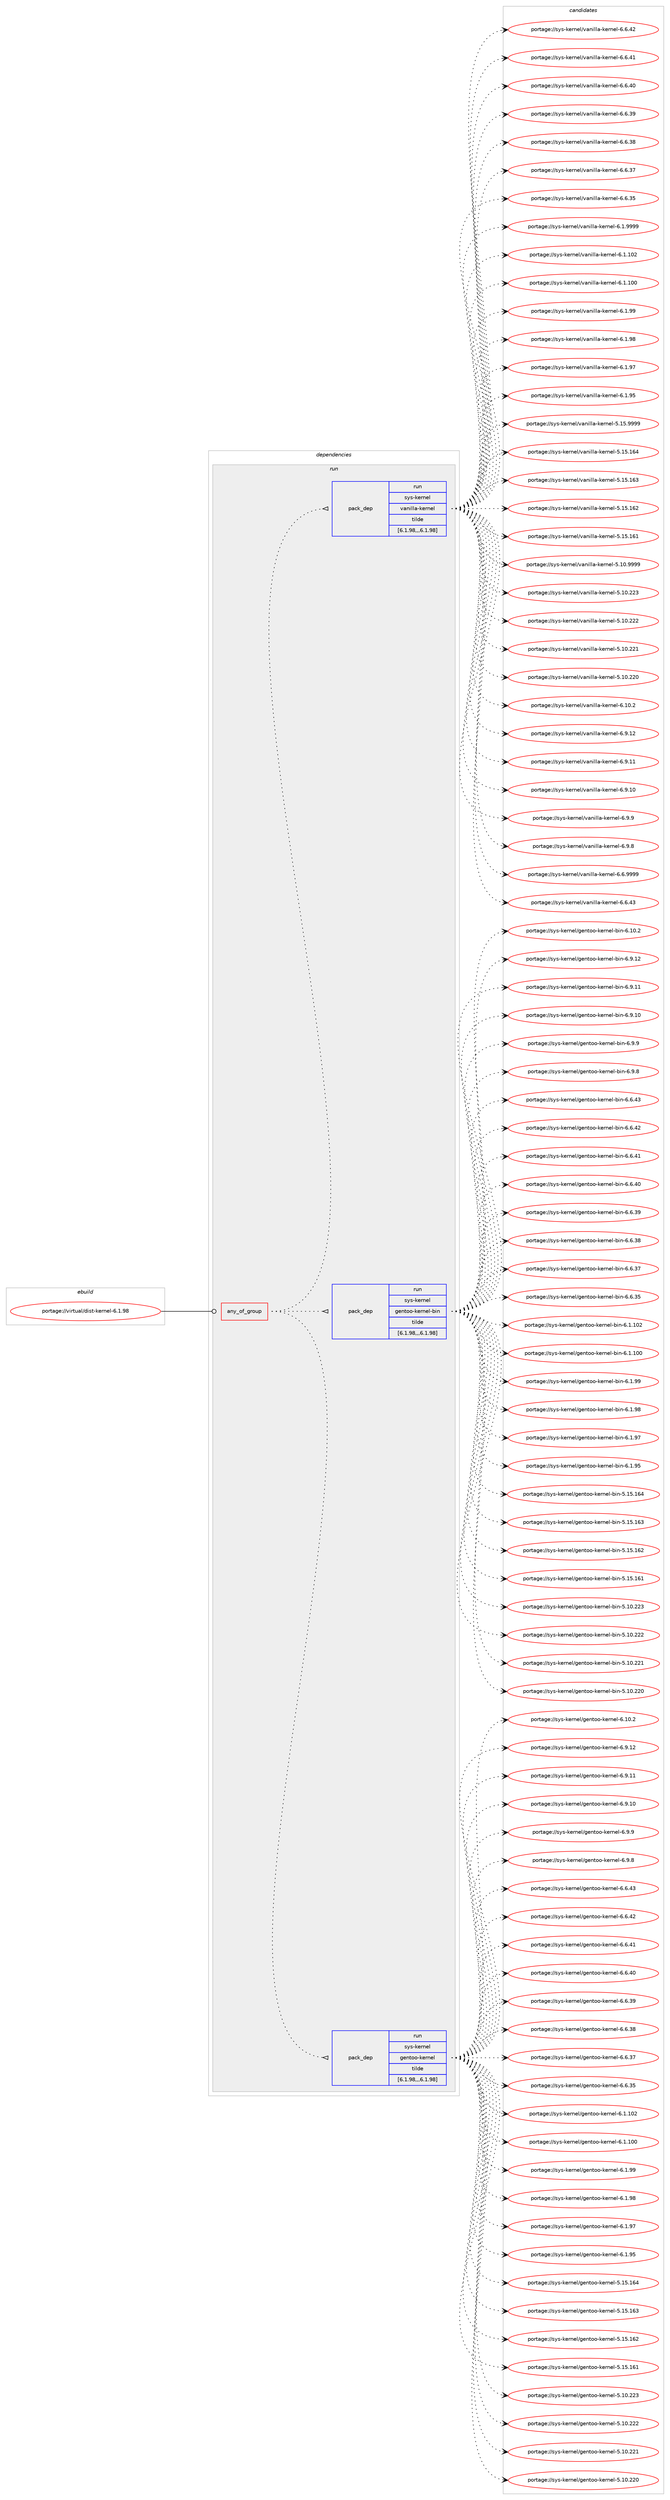 digraph prolog {

# *************
# Graph options
# *************

newrank=true;
concentrate=true;
compound=true;
graph [rankdir=LR,fontname=Helvetica,fontsize=10,ranksep=1.5];#, ranksep=2.5, nodesep=0.2];
edge  [arrowhead=vee];
node  [fontname=Helvetica,fontsize=10];

# **********
# The ebuild
# **********

subgraph cluster_leftcol {
color=gray;
label=<<i>ebuild</i>>;
id [label="portage://virtual/dist-kernel-6.1.98", color=red, width=4, href="../virtual/dist-kernel-6.1.98.svg"];
}

# ****************
# The dependencies
# ****************

subgraph cluster_midcol {
color=gray;
label=<<i>dependencies</i>>;
subgraph cluster_compile {
fillcolor="#eeeeee";
style=filled;
label=<<i>compile</i>>;
}
subgraph cluster_compileandrun {
fillcolor="#eeeeee";
style=filled;
label=<<i>compile and run</i>>;
}
subgraph cluster_run {
fillcolor="#eeeeee";
style=filled;
label=<<i>run</i>>;
subgraph any2807 {
dependency444093 [label=<<TABLE BORDER="0" CELLBORDER="1" CELLSPACING="0" CELLPADDING="4"><TR><TD CELLPADDING="10">any_of_group</TD></TR></TABLE>>, shape=none, color=red];subgraph pack322426 {
dependency444094 [label=<<TABLE BORDER="0" CELLBORDER="1" CELLSPACING="0" CELLPADDING="4" WIDTH="220"><TR><TD ROWSPAN="6" CELLPADDING="30">pack_dep</TD></TR><TR><TD WIDTH="110">run</TD></TR><TR><TD>sys-kernel</TD></TR><TR><TD>gentoo-kernel</TD></TR><TR><TD>tilde</TD></TR><TR><TD>[6.1.98,,,6.1.98]</TD></TR></TABLE>>, shape=none, color=blue];
}
dependency444093:e -> dependency444094:w [weight=20,style="dotted",arrowhead="oinv"];
subgraph pack322427 {
dependency444095 [label=<<TABLE BORDER="0" CELLBORDER="1" CELLSPACING="0" CELLPADDING="4" WIDTH="220"><TR><TD ROWSPAN="6" CELLPADDING="30">pack_dep</TD></TR><TR><TD WIDTH="110">run</TD></TR><TR><TD>sys-kernel</TD></TR><TR><TD>gentoo-kernel-bin</TD></TR><TR><TD>tilde</TD></TR><TR><TD>[6.1.98,,,6.1.98]</TD></TR></TABLE>>, shape=none, color=blue];
}
dependency444093:e -> dependency444095:w [weight=20,style="dotted",arrowhead="oinv"];
subgraph pack322428 {
dependency444096 [label=<<TABLE BORDER="0" CELLBORDER="1" CELLSPACING="0" CELLPADDING="4" WIDTH="220"><TR><TD ROWSPAN="6" CELLPADDING="30">pack_dep</TD></TR><TR><TD WIDTH="110">run</TD></TR><TR><TD>sys-kernel</TD></TR><TR><TD>vanilla-kernel</TD></TR><TR><TD>tilde</TD></TR><TR><TD>[6.1.98,,,6.1.98]</TD></TR></TABLE>>, shape=none, color=blue];
}
dependency444093:e -> dependency444096:w [weight=20,style="dotted",arrowhead="oinv"];
}
id:e -> dependency444093:w [weight=20,style="solid",arrowhead="odot"];
}
}

# **************
# The candidates
# **************

subgraph cluster_choices {
rank=same;
color=gray;
label=<<i>candidates</i>>;

subgraph choice322426 {
color=black;
nodesep=1;
choice11512111545107101114110101108471031011101161111114510710111411010110845544649484650 [label="portage://sys-kernel/gentoo-kernel-6.10.2", color=red, width=4,href="../sys-kernel/gentoo-kernel-6.10.2.svg"];
choice11512111545107101114110101108471031011101161111114510710111411010110845544657464950 [label="portage://sys-kernel/gentoo-kernel-6.9.12", color=red, width=4,href="../sys-kernel/gentoo-kernel-6.9.12.svg"];
choice11512111545107101114110101108471031011101161111114510710111411010110845544657464949 [label="portage://sys-kernel/gentoo-kernel-6.9.11", color=red, width=4,href="../sys-kernel/gentoo-kernel-6.9.11.svg"];
choice11512111545107101114110101108471031011101161111114510710111411010110845544657464948 [label="portage://sys-kernel/gentoo-kernel-6.9.10", color=red, width=4,href="../sys-kernel/gentoo-kernel-6.9.10.svg"];
choice115121115451071011141101011084710310111011611111145107101114110101108455446574657 [label="portage://sys-kernel/gentoo-kernel-6.9.9", color=red, width=4,href="../sys-kernel/gentoo-kernel-6.9.9.svg"];
choice115121115451071011141101011084710310111011611111145107101114110101108455446574656 [label="portage://sys-kernel/gentoo-kernel-6.9.8", color=red, width=4,href="../sys-kernel/gentoo-kernel-6.9.8.svg"];
choice11512111545107101114110101108471031011101161111114510710111411010110845544654465251 [label="portage://sys-kernel/gentoo-kernel-6.6.43", color=red, width=4,href="../sys-kernel/gentoo-kernel-6.6.43.svg"];
choice11512111545107101114110101108471031011101161111114510710111411010110845544654465250 [label="portage://sys-kernel/gentoo-kernel-6.6.42", color=red, width=4,href="../sys-kernel/gentoo-kernel-6.6.42.svg"];
choice11512111545107101114110101108471031011101161111114510710111411010110845544654465249 [label="portage://sys-kernel/gentoo-kernel-6.6.41", color=red, width=4,href="../sys-kernel/gentoo-kernel-6.6.41.svg"];
choice11512111545107101114110101108471031011101161111114510710111411010110845544654465248 [label="portage://sys-kernel/gentoo-kernel-6.6.40", color=red, width=4,href="../sys-kernel/gentoo-kernel-6.6.40.svg"];
choice11512111545107101114110101108471031011101161111114510710111411010110845544654465157 [label="portage://sys-kernel/gentoo-kernel-6.6.39", color=red, width=4,href="../sys-kernel/gentoo-kernel-6.6.39.svg"];
choice11512111545107101114110101108471031011101161111114510710111411010110845544654465156 [label="portage://sys-kernel/gentoo-kernel-6.6.38", color=red, width=4,href="../sys-kernel/gentoo-kernel-6.6.38.svg"];
choice11512111545107101114110101108471031011101161111114510710111411010110845544654465155 [label="portage://sys-kernel/gentoo-kernel-6.6.37", color=red, width=4,href="../sys-kernel/gentoo-kernel-6.6.37.svg"];
choice11512111545107101114110101108471031011101161111114510710111411010110845544654465153 [label="portage://sys-kernel/gentoo-kernel-6.6.35", color=red, width=4,href="../sys-kernel/gentoo-kernel-6.6.35.svg"];
choice1151211154510710111411010110847103101110116111111451071011141101011084554464946494850 [label="portage://sys-kernel/gentoo-kernel-6.1.102", color=red, width=4,href="../sys-kernel/gentoo-kernel-6.1.102.svg"];
choice1151211154510710111411010110847103101110116111111451071011141101011084554464946494848 [label="portage://sys-kernel/gentoo-kernel-6.1.100", color=red, width=4,href="../sys-kernel/gentoo-kernel-6.1.100.svg"];
choice11512111545107101114110101108471031011101161111114510710111411010110845544649465757 [label="portage://sys-kernel/gentoo-kernel-6.1.99", color=red, width=4,href="../sys-kernel/gentoo-kernel-6.1.99.svg"];
choice11512111545107101114110101108471031011101161111114510710111411010110845544649465756 [label="portage://sys-kernel/gentoo-kernel-6.1.98", color=red, width=4,href="../sys-kernel/gentoo-kernel-6.1.98.svg"];
choice11512111545107101114110101108471031011101161111114510710111411010110845544649465755 [label="portage://sys-kernel/gentoo-kernel-6.1.97", color=red, width=4,href="../sys-kernel/gentoo-kernel-6.1.97.svg"];
choice11512111545107101114110101108471031011101161111114510710111411010110845544649465753 [label="portage://sys-kernel/gentoo-kernel-6.1.95", color=red, width=4,href="../sys-kernel/gentoo-kernel-6.1.95.svg"];
choice115121115451071011141101011084710310111011611111145107101114110101108455346495346495452 [label="portage://sys-kernel/gentoo-kernel-5.15.164", color=red, width=4,href="../sys-kernel/gentoo-kernel-5.15.164.svg"];
choice115121115451071011141101011084710310111011611111145107101114110101108455346495346495451 [label="portage://sys-kernel/gentoo-kernel-5.15.163", color=red, width=4,href="../sys-kernel/gentoo-kernel-5.15.163.svg"];
choice115121115451071011141101011084710310111011611111145107101114110101108455346495346495450 [label="portage://sys-kernel/gentoo-kernel-5.15.162", color=red, width=4,href="../sys-kernel/gentoo-kernel-5.15.162.svg"];
choice115121115451071011141101011084710310111011611111145107101114110101108455346495346495449 [label="portage://sys-kernel/gentoo-kernel-5.15.161", color=red, width=4,href="../sys-kernel/gentoo-kernel-5.15.161.svg"];
choice115121115451071011141101011084710310111011611111145107101114110101108455346494846505051 [label="portage://sys-kernel/gentoo-kernel-5.10.223", color=red, width=4,href="../sys-kernel/gentoo-kernel-5.10.223.svg"];
choice115121115451071011141101011084710310111011611111145107101114110101108455346494846505050 [label="portage://sys-kernel/gentoo-kernel-5.10.222", color=red, width=4,href="../sys-kernel/gentoo-kernel-5.10.222.svg"];
choice115121115451071011141101011084710310111011611111145107101114110101108455346494846505049 [label="portage://sys-kernel/gentoo-kernel-5.10.221", color=red, width=4,href="../sys-kernel/gentoo-kernel-5.10.221.svg"];
choice115121115451071011141101011084710310111011611111145107101114110101108455346494846505048 [label="portage://sys-kernel/gentoo-kernel-5.10.220", color=red, width=4,href="../sys-kernel/gentoo-kernel-5.10.220.svg"];
dependency444094:e -> choice11512111545107101114110101108471031011101161111114510710111411010110845544649484650:w [style=dotted,weight="100"];
dependency444094:e -> choice11512111545107101114110101108471031011101161111114510710111411010110845544657464950:w [style=dotted,weight="100"];
dependency444094:e -> choice11512111545107101114110101108471031011101161111114510710111411010110845544657464949:w [style=dotted,weight="100"];
dependency444094:e -> choice11512111545107101114110101108471031011101161111114510710111411010110845544657464948:w [style=dotted,weight="100"];
dependency444094:e -> choice115121115451071011141101011084710310111011611111145107101114110101108455446574657:w [style=dotted,weight="100"];
dependency444094:e -> choice115121115451071011141101011084710310111011611111145107101114110101108455446574656:w [style=dotted,weight="100"];
dependency444094:e -> choice11512111545107101114110101108471031011101161111114510710111411010110845544654465251:w [style=dotted,weight="100"];
dependency444094:e -> choice11512111545107101114110101108471031011101161111114510710111411010110845544654465250:w [style=dotted,weight="100"];
dependency444094:e -> choice11512111545107101114110101108471031011101161111114510710111411010110845544654465249:w [style=dotted,weight="100"];
dependency444094:e -> choice11512111545107101114110101108471031011101161111114510710111411010110845544654465248:w [style=dotted,weight="100"];
dependency444094:e -> choice11512111545107101114110101108471031011101161111114510710111411010110845544654465157:w [style=dotted,weight="100"];
dependency444094:e -> choice11512111545107101114110101108471031011101161111114510710111411010110845544654465156:w [style=dotted,weight="100"];
dependency444094:e -> choice11512111545107101114110101108471031011101161111114510710111411010110845544654465155:w [style=dotted,weight="100"];
dependency444094:e -> choice11512111545107101114110101108471031011101161111114510710111411010110845544654465153:w [style=dotted,weight="100"];
dependency444094:e -> choice1151211154510710111411010110847103101110116111111451071011141101011084554464946494850:w [style=dotted,weight="100"];
dependency444094:e -> choice1151211154510710111411010110847103101110116111111451071011141101011084554464946494848:w [style=dotted,weight="100"];
dependency444094:e -> choice11512111545107101114110101108471031011101161111114510710111411010110845544649465757:w [style=dotted,weight="100"];
dependency444094:e -> choice11512111545107101114110101108471031011101161111114510710111411010110845544649465756:w [style=dotted,weight="100"];
dependency444094:e -> choice11512111545107101114110101108471031011101161111114510710111411010110845544649465755:w [style=dotted,weight="100"];
dependency444094:e -> choice11512111545107101114110101108471031011101161111114510710111411010110845544649465753:w [style=dotted,weight="100"];
dependency444094:e -> choice115121115451071011141101011084710310111011611111145107101114110101108455346495346495452:w [style=dotted,weight="100"];
dependency444094:e -> choice115121115451071011141101011084710310111011611111145107101114110101108455346495346495451:w [style=dotted,weight="100"];
dependency444094:e -> choice115121115451071011141101011084710310111011611111145107101114110101108455346495346495450:w [style=dotted,weight="100"];
dependency444094:e -> choice115121115451071011141101011084710310111011611111145107101114110101108455346495346495449:w [style=dotted,weight="100"];
dependency444094:e -> choice115121115451071011141101011084710310111011611111145107101114110101108455346494846505051:w [style=dotted,weight="100"];
dependency444094:e -> choice115121115451071011141101011084710310111011611111145107101114110101108455346494846505050:w [style=dotted,weight="100"];
dependency444094:e -> choice115121115451071011141101011084710310111011611111145107101114110101108455346494846505049:w [style=dotted,weight="100"];
dependency444094:e -> choice115121115451071011141101011084710310111011611111145107101114110101108455346494846505048:w [style=dotted,weight="100"];
}
subgraph choice322427 {
color=black;
nodesep=1;
choice115121115451071011141101011084710310111011611111145107101114110101108459810511045544649484650 [label="portage://sys-kernel/gentoo-kernel-bin-6.10.2", color=red, width=4,href="../sys-kernel/gentoo-kernel-bin-6.10.2.svg"];
choice115121115451071011141101011084710310111011611111145107101114110101108459810511045544657464950 [label="portage://sys-kernel/gentoo-kernel-bin-6.9.12", color=red, width=4,href="../sys-kernel/gentoo-kernel-bin-6.9.12.svg"];
choice115121115451071011141101011084710310111011611111145107101114110101108459810511045544657464949 [label="portage://sys-kernel/gentoo-kernel-bin-6.9.11", color=red, width=4,href="../sys-kernel/gentoo-kernel-bin-6.9.11.svg"];
choice115121115451071011141101011084710310111011611111145107101114110101108459810511045544657464948 [label="portage://sys-kernel/gentoo-kernel-bin-6.9.10", color=red, width=4,href="../sys-kernel/gentoo-kernel-bin-6.9.10.svg"];
choice1151211154510710111411010110847103101110116111111451071011141101011084598105110455446574657 [label="portage://sys-kernel/gentoo-kernel-bin-6.9.9", color=red, width=4,href="../sys-kernel/gentoo-kernel-bin-6.9.9.svg"];
choice1151211154510710111411010110847103101110116111111451071011141101011084598105110455446574656 [label="portage://sys-kernel/gentoo-kernel-bin-6.9.8", color=red, width=4,href="../sys-kernel/gentoo-kernel-bin-6.9.8.svg"];
choice115121115451071011141101011084710310111011611111145107101114110101108459810511045544654465251 [label="portage://sys-kernel/gentoo-kernel-bin-6.6.43", color=red, width=4,href="../sys-kernel/gentoo-kernel-bin-6.6.43.svg"];
choice115121115451071011141101011084710310111011611111145107101114110101108459810511045544654465250 [label="portage://sys-kernel/gentoo-kernel-bin-6.6.42", color=red, width=4,href="../sys-kernel/gentoo-kernel-bin-6.6.42.svg"];
choice115121115451071011141101011084710310111011611111145107101114110101108459810511045544654465249 [label="portage://sys-kernel/gentoo-kernel-bin-6.6.41", color=red, width=4,href="../sys-kernel/gentoo-kernel-bin-6.6.41.svg"];
choice115121115451071011141101011084710310111011611111145107101114110101108459810511045544654465248 [label="portage://sys-kernel/gentoo-kernel-bin-6.6.40", color=red, width=4,href="../sys-kernel/gentoo-kernel-bin-6.6.40.svg"];
choice115121115451071011141101011084710310111011611111145107101114110101108459810511045544654465157 [label="portage://sys-kernel/gentoo-kernel-bin-6.6.39", color=red, width=4,href="../sys-kernel/gentoo-kernel-bin-6.6.39.svg"];
choice115121115451071011141101011084710310111011611111145107101114110101108459810511045544654465156 [label="portage://sys-kernel/gentoo-kernel-bin-6.6.38", color=red, width=4,href="../sys-kernel/gentoo-kernel-bin-6.6.38.svg"];
choice115121115451071011141101011084710310111011611111145107101114110101108459810511045544654465155 [label="portage://sys-kernel/gentoo-kernel-bin-6.6.37", color=red, width=4,href="../sys-kernel/gentoo-kernel-bin-6.6.37.svg"];
choice115121115451071011141101011084710310111011611111145107101114110101108459810511045544654465153 [label="portage://sys-kernel/gentoo-kernel-bin-6.6.35", color=red, width=4,href="../sys-kernel/gentoo-kernel-bin-6.6.35.svg"];
choice11512111545107101114110101108471031011101161111114510710111411010110845981051104554464946494850 [label="portage://sys-kernel/gentoo-kernel-bin-6.1.102", color=red, width=4,href="../sys-kernel/gentoo-kernel-bin-6.1.102.svg"];
choice11512111545107101114110101108471031011101161111114510710111411010110845981051104554464946494848 [label="portage://sys-kernel/gentoo-kernel-bin-6.1.100", color=red, width=4,href="../sys-kernel/gentoo-kernel-bin-6.1.100.svg"];
choice115121115451071011141101011084710310111011611111145107101114110101108459810511045544649465757 [label="portage://sys-kernel/gentoo-kernel-bin-6.1.99", color=red, width=4,href="../sys-kernel/gentoo-kernel-bin-6.1.99.svg"];
choice115121115451071011141101011084710310111011611111145107101114110101108459810511045544649465756 [label="portage://sys-kernel/gentoo-kernel-bin-6.1.98", color=red, width=4,href="../sys-kernel/gentoo-kernel-bin-6.1.98.svg"];
choice115121115451071011141101011084710310111011611111145107101114110101108459810511045544649465755 [label="portage://sys-kernel/gentoo-kernel-bin-6.1.97", color=red, width=4,href="../sys-kernel/gentoo-kernel-bin-6.1.97.svg"];
choice115121115451071011141101011084710310111011611111145107101114110101108459810511045544649465753 [label="portage://sys-kernel/gentoo-kernel-bin-6.1.95", color=red, width=4,href="../sys-kernel/gentoo-kernel-bin-6.1.95.svg"];
choice1151211154510710111411010110847103101110116111111451071011141101011084598105110455346495346495452 [label="portage://sys-kernel/gentoo-kernel-bin-5.15.164", color=red, width=4,href="../sys-kernel/gentoo-kernel-bin-5.15.164.svg"];
choice1151211154510710111411010110847103101110116111111451071011141101011084598105110455346495346495451 [label="portage://sys-kernel/gentoo-kernel-bin-5.15.163", color=red, width=4,href="../sys-kernel/gentoo-kernel-bin-5.15.163.svg"];
choice1151211154510710111411010110847103101110116111111451071011141101011084598105110455346495346495450 [label="portage://sys-kernel/gentoo-kernel-bin-5.15.162", color=red, width=4,href="../sys-kernel/gentoo-kernel-bin-5.15.162.svg"];
choice1151211154510710111411010110847103101110116111111451071011141101011084598105110455346495346495449 [label="portage://sys-kernel/gentoo-kernel-bin-5.15.161", color=red, width=4,href="../sys-kernel/gentoo-kernel-bin-5.15.161.svg"];
choice1151211154510710111411010110847103101110116111111451071011141101011084598105110455346494846505051 [label="portage://sys-kernel/gentoo-kernel-bin-5.10.223", color=red, width=4,href="../sys-kernel/gentoo-kernel-bin-5.10.223.svg"];
choice1151211154510710111411010110847103101110116111111451071011141101011084598105110455346494846505050 [label="portage://sys-kernel/gentoo-kernel-bin-5.10.222", color=red, width=4,href="../sys-kernel/gentoo-kernel-bin-5.10.222.svg"];
choice1151211154510710111411010110847103101110116111111451071011141101011084598105110455346494846505049 [label="portage://sys-kernel/gentoo-kernel-bin-5.10.221", color=red, width=4,href="../sys-kernel/gentoo-kernel-bin-5.10.221.svg"];
choice1151211154510710111411010110847103101110116111111451071011141101011084598105110455346494846505048 [label="portage://sys-kernel/gentoo-kernel-bin-5.10.220", color=red, width=4,href="../sys-kernel/gentoo-kernel-bin-5.10.220.svg"];
dependency444095:e -> choice115121115451071011141101011084710310111011611111145107101114110101108459810511045544649484650:w [style=dotted,weight="100"];
dependency444095:e -> choice115121115451071011141101011084710310111011611111145107101114110101108459810511045544657464950:w [style=dotted,weight="100"];
dependency444095:e -> choice115121115451071011141101011084710310111011611111145107101114110101108459810511045544657464949:w [style=dotted,weight="100"];
dependency444095:e -> choice115121115451071011141101011084710310111011611111145107101114110101108459810511045544657464948:w [style=dotted,weight="100"];
dependency444095:e -> choice1151211154510710111411010110847103101110116111111451071011141101011084598105110455446574657:w [style=dotted,weight="100"];
dependency444095:e -> choice1151211154510710111411010110847103101110116111111451071011141101011084598105110455446574656:w [style=dotted,weight="100"];
dependency444095:e -> choice115121115451071011141101011084710310111011611111145107101114110101108459810511045544654465251:w [style=dotted,weight="100"];
dependency444095:e -> choice115121115451071011141101011084710310111011611111145107101114110101108459810511045544654465250:w [style=dotted,weight="100"];
dependency444095:e -> choice115121115451071011141101011084710310111011611111145107101114110101108459810511045544654465249:w [style=dotted,weight="100"];
dependency444095:e -> choice115121115451071011141101011084710310111011611111145107101114110101108459810511045544654465248:w [style=dotted,weight="100"];
dependency444095:e -> choice115121115451071011141101011084710310111011611111145107101114110101108459810511045544654465157:w [style=dotted,weight="100"];
dependency444095:e -> choice115121115451071011141101011084710310111011611111145107101114110101108459810511045544654465156:w [style=dotted,weight="100"];
dependency444095:e -> choice115121115451071011141101011084710310111011611111145107101114110101108459810511045544654465155:w [style=dotted,weight="100"];
dependency444095:e -> choice115121115451071011141101011084710310111011611111145107101114110101108459810511045544654465153:w [style=dotted,weight="100"];
dependency444095:e -> choice11512111545107101114110101108471031011101161111114510710111411010110845981051104554464946494850:w [style=dotted,weight="100"];
dependency444095:e -> choice11512111545107101114110101108471031011101161111114510710111411010110845981051104554464946494848:w [style=dotted,weight="100"];
dependency444095:e -> choice115121115451071011141101011084710310111011611111145107101114110101108459810511045544649465757:w [style=dotted,weight="100"];
dependency444095:e -> choice115121115451071011141101011084710310111011611111145107101114110101108459810511045544649465756:w [style=dotted,weight="100"];
dependency444095:e -> choice115121115451071011141101011084710310111011611111145107101114110101108459810511045544649465755:w [style=dotted,weight="100"];
dependency444095:e -> choice115121115451071011141101011084710310111011611111145107101114110101108459810511045544649465753:w [style=dotted,weight="100"];
dependency444095:e -> choice1151211154510710111411010110847103101110116111111451071011141101011084598105110455346495346495452:w [style=dotted,weight="100"];
dependency444095:e -> choice1151211154510710111411010110847103101110116111111451071011141101011084598105110455346495346495451:w [style=dotted,weight="100"];
dependency444095:e -> choice1151211154510710111411010110847103101110116111111451071011141101011084598105110455346495346495450:w [style=dotted,weight="100"];
dependency444095:e -> choice1151211154510710111411010110847103101110116111111451071011141101011084598105110455346495346495449:w [style=dotted,weight="100"];
dependency444095:e -> choice1151211154510710111411010110847103101110116111111451071011141101011084598105110455346494846505051:w [style=dotted,weight="100"];
dependency444095:e -> choice1151211154510710111411010110847103101110116111111451071011141101011084598105110455346494846505050:w [style=dotted,weight="100"];
dependency444095:e -> choice1151211154510710111411010110847103101110116111111451071011141101011084598105110455346494846505049:w [style=dotted,weight="100"];
dependency444095:e -> choice1151211154510710111411010110847103101110116111111451071011141101011084598105110455346494846505048:w [style=dotted,weight="100"];
}
subgraph choice322428 {
color=black;
nodesep=1;
choice115121115451071011141101011084711897110105108108974510710111411010110845544649484650 [label="portage://sys-kernel/vanilla-kernel-6.10.2", color=red, width=4,href="../sys-kernel/vanilla-kernel-6.10.2.svg"];
choice115121115451071011141101011084711897110105108108974510710111411010110845544657464950 [label="portage://sys-kernel/vanilla-kernel-6.9.12", color=red, width=4,href="../sys-kernel/vanilla-kernel-6.9.12.svg"];
choice115121115451071011141101011084711897110105108108974510710111411010110845544657464949 [label="portage://sys-kernel/vanilla-kernel-6.9.11", color=red, width=4,href="../sys-kernel/vanilla-kernel-6.9.11.svg"];
choice115121115451071011141101011084711897110105108108974510710111411010110845544657464948 [label="portage://sys-kernel/vanilla-kernel-6.9.10", color=red, width=4,href="../sys-kernel/vanilla-kernel-6.9.10.svg"];
choice1151211154510710111411010110847118971101051081089745107101114110101108455446574657 [label="portage://sys-kernel/vanilla-kernel-6.9.9", color=red, width=4,href="../sys-kernel/vanilla-kernel-6.9.9.svg"];
choice1151211154510710111411010110847118971101051081089745107101114110101108455446574656 [label="portage://sys-kernel/vanilla-kernel-6.9.8", color=red, width=4,href="../sys-kernel/vanilla-kernel-6.9.8.svg"];
choice1151211154510710111411010110847118971101051081089745107101114110101108455446544657575757 [label="portage://sys-kernel/vanilla-kernel-6.6.9999", color=red, width=4,href="../sys-kernel/vanilla-kernel-6.6.9999.svg"];
choice115121115451071011141101011084711897110105108108974510710111411010110845544654465251 [label="portage://sys-kernel/vanilla-kernel-6.6.43", color=red, width=4,href="../sys-kernel/vanilla-kernel-6.6.43.svg"];
choice115121115451071011141101011084711897110105108108974510710111411010110845544654465250 [label="portage://sys-kernel/vanilla-kernel-6.6.42", color=red, width=4,href="../sys-kernel/vanilla-kernel-6.6.42.svg"];
choice115121115451071011141101011084711897110105108108974510710111411010110845544654465249 [label="portage://sys-kernel/vanilla-kernel-6.6.41", color=red, width=4,href="../sys-kernel/vanilla-kernel-6.6.41.svg"];
choice115121115451071011141101011084711897110105108108974510710111411010110845544654465248 [label="portage://sys-kernel/vanilla-kernel-6.6.40", color=red, width=4,href="../sys-kernel/vanilla-kernel-6.6.40.svg"];
choice115121115451071011141101011084711897110105108108974510710111411010110845544654465157 [label="portage://sys-kernel/vanilla-kernel-6.6.39", color=red, width=4,href="../sys-kernel/vanilla-kernel-6.6.39.svg"];
choice115121115451071011141101011084711897110105108108974510710111411010110845544654465156 [label="portage://sys-kernel/vanilla-kernel-6.6.38", color=red, width=4,href="../sys-kernel/vanilla-kernel-6.6.38.svg"];
choice115121115451071011141101011084711897110105108108974510710111411010110845544654465155 [label="portage://sys-kernel/vanilla-kernel-6.6.37", color=red, width=4,href="../sys-kernel/vanilla-kernel-6.6.37.svg"];
choice115121115451071011141101011084711897110105108108974510710111411010110845544654465153 [label="portage://sys-kernel/vanilla-kernel-6.6.35", color=red, width=4,href="../sys-kernel/vanilla-kernel-6.6.35.svg"];
choice1151211154510710111411010110847118971101051081089745107101114110101108455446494657575757 [label="portage://sys-kernel/vanilla-kernel-6.1.9999", color=red, width=4,href="../sys-kernel/vanilla-kernel-6.1.9999.svg"];
choice11512111545107101114110101108471189711010510810897451071011141101011084554464946494850 [label="portage://sys-kernel/vanilla-kernel-6.1.102", color=red, width=4,href="../sys-kernel/vanilla-kernel-6.1.102.svg"];
choice11512111545107101114110101108471189711010510810897451071011141101011084554464946494848 [label="portage://sys-kernel/vanilla-kernel-6.1.100", color=red, width=4,href="../sys-kernel/vanilla-kernel-6.1.100.svg"];
choice115121115451071011141101011084711897110105108108974510710111411010110845544649465757 [label="portage://sys-kernel/vanilla-kernel-6.1.99", color=red, width=4,href="../sys-kernel/vanilla-kernel-6.1.99.svg"];
choice115121115451071011141101011084711897110105108108974510710111411010110845544649465756 [label="portage://sys-kernel/vanilla-kernel-6.1.98", color=red, width=4,href="../sys-kernel/vanilla-kernel-6.1.98.svg"];
choice115121115451071011141101011084711897110105108108974510710111411010110845544649465755 [label="portage://sys-kernel/vanilla-kernel-6.1.97", color=red, width=4,href="../sys-kernel/vanilla-kernel-6.1.97.svg"];
choice115121115451071011141101011084711897110105108108974510710111411010110845544649465753 [label="portage://sys-kernel/vanilla-kernel-6.1.95", color=red, width=4,href="../sys-kernel/vanilla-kernel-6.1.95.svg"];
choice115121115451071011141101011084711897110105108108974510710111411010110845534649534657575757 [label="portage://sys-kernel/vanilla-kernel-5.15.9999", color=red, width=4,href="../sys-kernel/vanilla-kernel-5.15.9999.svg"];
choice1151211154510710111411010110847118971101051081089745107101114110101108455346495346495452 [label="portage://sys-kernel/vanilla-kernel-5.15.164", color=red, width=4,href="../sys-kernel/vanilla-kernel-5.15.164.svg"];
choice1151211154510710111411010110847118971101051081089745107101114110101108455346495346495451 [label="portage://sys-kernel/vanilla-kernel-5.15.163", color=red, width=4,href="../sys-kernel/vanilla-kernel-5.15.163.svg"];
choice1151211154510710111411010110847118971101051081089745107101114110101108455346495346495450 [label="portage://sys-kernel/vanilla-kernel-5.15.162", color=red, width=4,href="../sys-kernel/vanilla-kernel-5.15.162.svg"];
choice1151211154510710111411010110847118971101051081089745107101114110101108455346495346495449 [label="portage://sys-kernel/vanilla-kernel-5.15.161", color=red, width=4,href="../sys-kernel/vanilla-kernel-5.15.161.svg"];
choice115121115451071011141101011084711897110105108108974510710111411010110845534649484657575757 [label="portage://sys-kernel/vanilla-kernel-5.10.9999", color=red, width=4,href="../sys-kernel/vanilla-kernel-5.10.9999.svg"];
choice1151211154510710111411010110847118971101051081089745107101114110101108455346494846505051 [label="portage://sys-kernel/vanilla-kernel-5.10.223", color=red, width=4,href="../sys-kernel/vanilla-kernel-5.10.223.svg"];
choice1151211154510710111411010110847118971101051081089745107101114110101108455346494846505050 [label="portage://sys-kernel/vanilla-kernel-5.10.222", color=red, width=4,href="../sys-kernel/vanilla-kernel-5.10.222.svg"];
choice1151211154510710111411010110847118971101051081089745107101114110101108455346494846505049 [label="portage://sys-kernel/vanilla-kernel-5.10.221", color=red, width=4,href="../sys-kernel/vanilla-kernel-5.10.221.svg"];
choice1151211154510710111411010110847118971101051081089745107101114110101108455346494846505048 [label="portage://sys-kernel/vanilla-kernel-5.10.220", color=red, width=4,href="../sys-kernel/vanilla-kernel-5.10.220.svg"];
dependency444096:e -> choice115121115451071011141101011084711897110105108108974510710111411010110845544649484650:w [style=dotted,weight="100"];
dependency444096:e -> choice115121115451071011141101011084711897110105108108974510710111411010110845544657464950:w [style=dotted,weight="100"];
dependency444096:e -> choice115121115451071011141101011084711897110105108108974510710111411010110845544657464949:w [style=dotted,weight="100"];
dependency444096:e -> choice115121115451071011141101011084711897110105108108974510710111411010110845544657464948:w [style=dotted,weight="100"];
dependency444096:e -> choice1151211154510710111411010110847118971101051081089745107101114110101108455446574657:w [style=dotted,weight="100"];
dependency444096:e -> choice1151211154510710111411010110847118971101051081089745107101114110101108455446574656:w [style=dotted,weight="100"];
dependency444096:e -> choice1151211154510710111411010110847118971101051081089745107101114110101108455446544657575757:w [style=dotted,weight="100"];
dependency444096:e -> choice115121115451071011141101011084711897110105108108974510710111411010110845544654465251:w [style=dotted,weight="100"];
dependency444096:e -> choice115121115451071011141101011084711897110105108108974510710111411010110845544654465250:w [style=dotted,weight="100"];
dependency444096:e -> choice115121115451071011141101011084711897110105108108974510710111411010110845544654465249:w [style=dotted,weight="100"];
dependency444096:e -> choice115121115451071011141101011084711897110105108108974510710111411010110845544654465248:w [style=dotted,weight="100"];
dependency444096:e -> choice115121115451071011141101011084711897110105108108974510710111411010110845544654465157:w [style=dotted,weight="100"];
dependency444096:e -> choice115121115451071011141101011084711897110105108108974510710111411010110845544654465156:w [style=dotted,weight="100"];
dependency444096:e -> choice115121115451071011141101011084711897110105108108974510710111411010110845544654465155:w [style=dotted,weight="100"];
dependency444096:e -> choice115121115451071011141101011084711897110105108108974510710111411010110845544654465153:w [style=dotted,weight="100"];
dependency444096:e -> choice1151211154510710111411010110847118971101051081089745107101114110101108455446494657575757:w [style=dotted,weight="100"];
dependency444096:e -> choice11512111545107101114110101108471189711010510810897451071011141101011084554464946494850:w [style=dotted,weight="100"];
dependency444096:e -> choice11512111545107101114110101108471189711010510810897451071011141101011084554464946494848:w [style=dotted,weight="100"];
dependency444096:e -> choice115121115451071011141101011084711897110105108108974510710111411010110845544649465757:w [style=dotted,weight="100"];
dependency444096:e -> choice115121115451071011141101011084711897110105108108974510710111411010110845544649465756:w [style=dotted,weight="100"];
dependency444096:e -> choice115121115451071011141101011084711897110105108108974510710111411010110845544649465755:w [style=dotted,weight="100"];
dependency444096:e -> choice115121115451071011141101011084711897110105108108974510710111411010110845544649465753:w [style=dotted,weight="100"];
dependency444096:e -> choice115121115451071011141101011084711897110105108108974510710111411010110845534649534657575757:w [style=dotted,weight="100"];
dependency444096:e -> choice1151211154510710111411010110847118971101051081089745107101114110101108455346495346495452:w [style=dotted,weight="100"];
dependency444096:e -> choice1151211154510710111411010110847118971101051081089745107101114110101108455346495346495451:w [style=dotted,weight="100"];
dependency444096:e -> choice1151211154510710111411010110847118971101051081089745107101114110101108455346495346495450:w [style=dotted,weight="100"];
dependency444096:e -> choice1151211154510710111411010110847118971101051081089745107101114110101108455346495346495449:w [style=dotted,weight="100"];
dependency444096:e -> choice115121115451071011141101011084711897110105108108974510710111411010110845534649484657575757:w [style=dotted,weight="100"];
dependency444096:e -> choice1151211154510710111411010110847118971101051081089745107101114110101108455346494846505051:w [style=dotted,weight="100"];
dependency444096:e -> choice1151211154510710111411010110847118971101051081089745107101114110101108455346494846505050:w [style=dotted,weight="100"];
dependency444096:e -> choice1151211154510710111411010110847118971101051081089745107101114110101108455346494846505049:w [style=dotted,weight="100"];
dependency444096:e -> choice1151211154510710111411010110847118971101051081089745107101114110101108455346494846505048:w [style=dotted,weight="100"];
}
}

}
